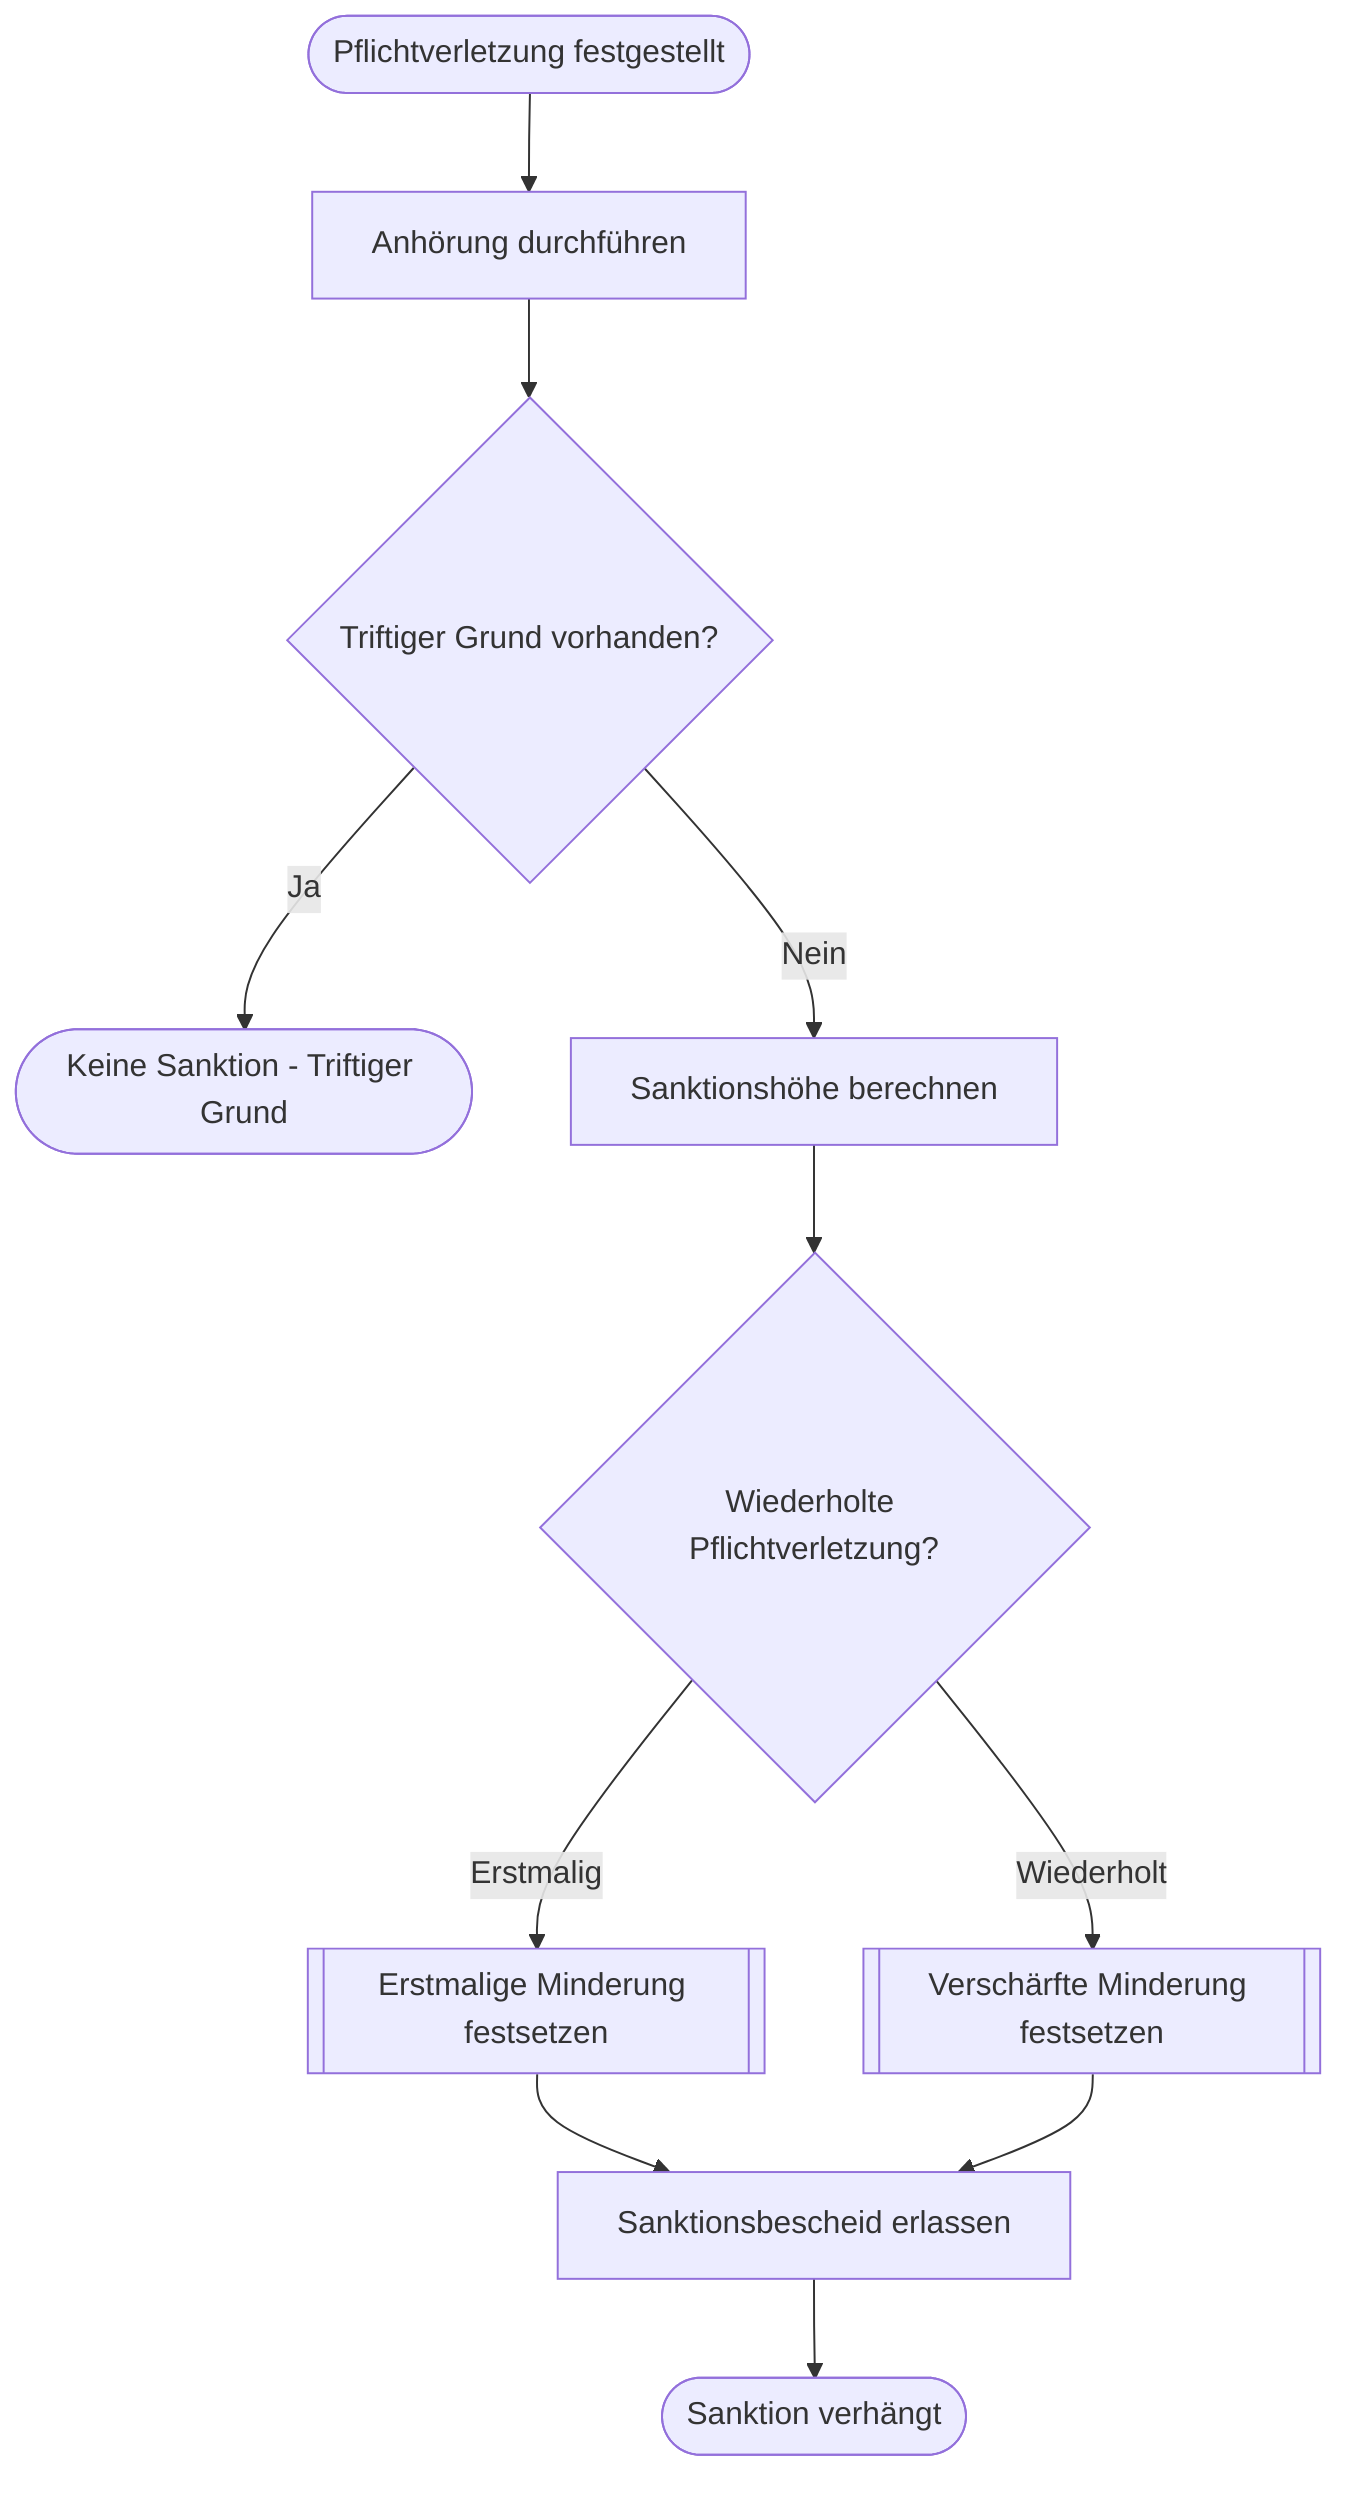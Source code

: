 graph TD
    Start_1([Pflichtverletzung festgestellt])
    Task_2[Anhörung durchführen]
    Gateway_4{Triftiger Grund vorhanden?}
    End_6([Keine Sanktion - Triftiger Grund])
    Task_8[Sanktionshöhe berechnen]
    Gateway_10{Wiederholte Pflichtverletzung?}
    Service_12[[Erstmalige Minderung festsetzen]]
    Service_14[[Verschärfte Minderung festsetzen]]
    Task_16[Sanktionsbescheid erlassen]
    End_19([Sanktion verhängt])
    Start_1 --> Task_2
    Task_2 --> Gateway_4
    Gateway_4 -->|Ja| End_6
    Gateway_4 -->|Nein| Task_8
    Task_8 --> Gateway_10
    Gateway_10 -->|Erstmalig| Service_12
    Gateway_10 -->|Wiederholt| Service_14
    Service_12 --> Task_16
    Service_14 --> Task_16
    Task_16 --> End_19
